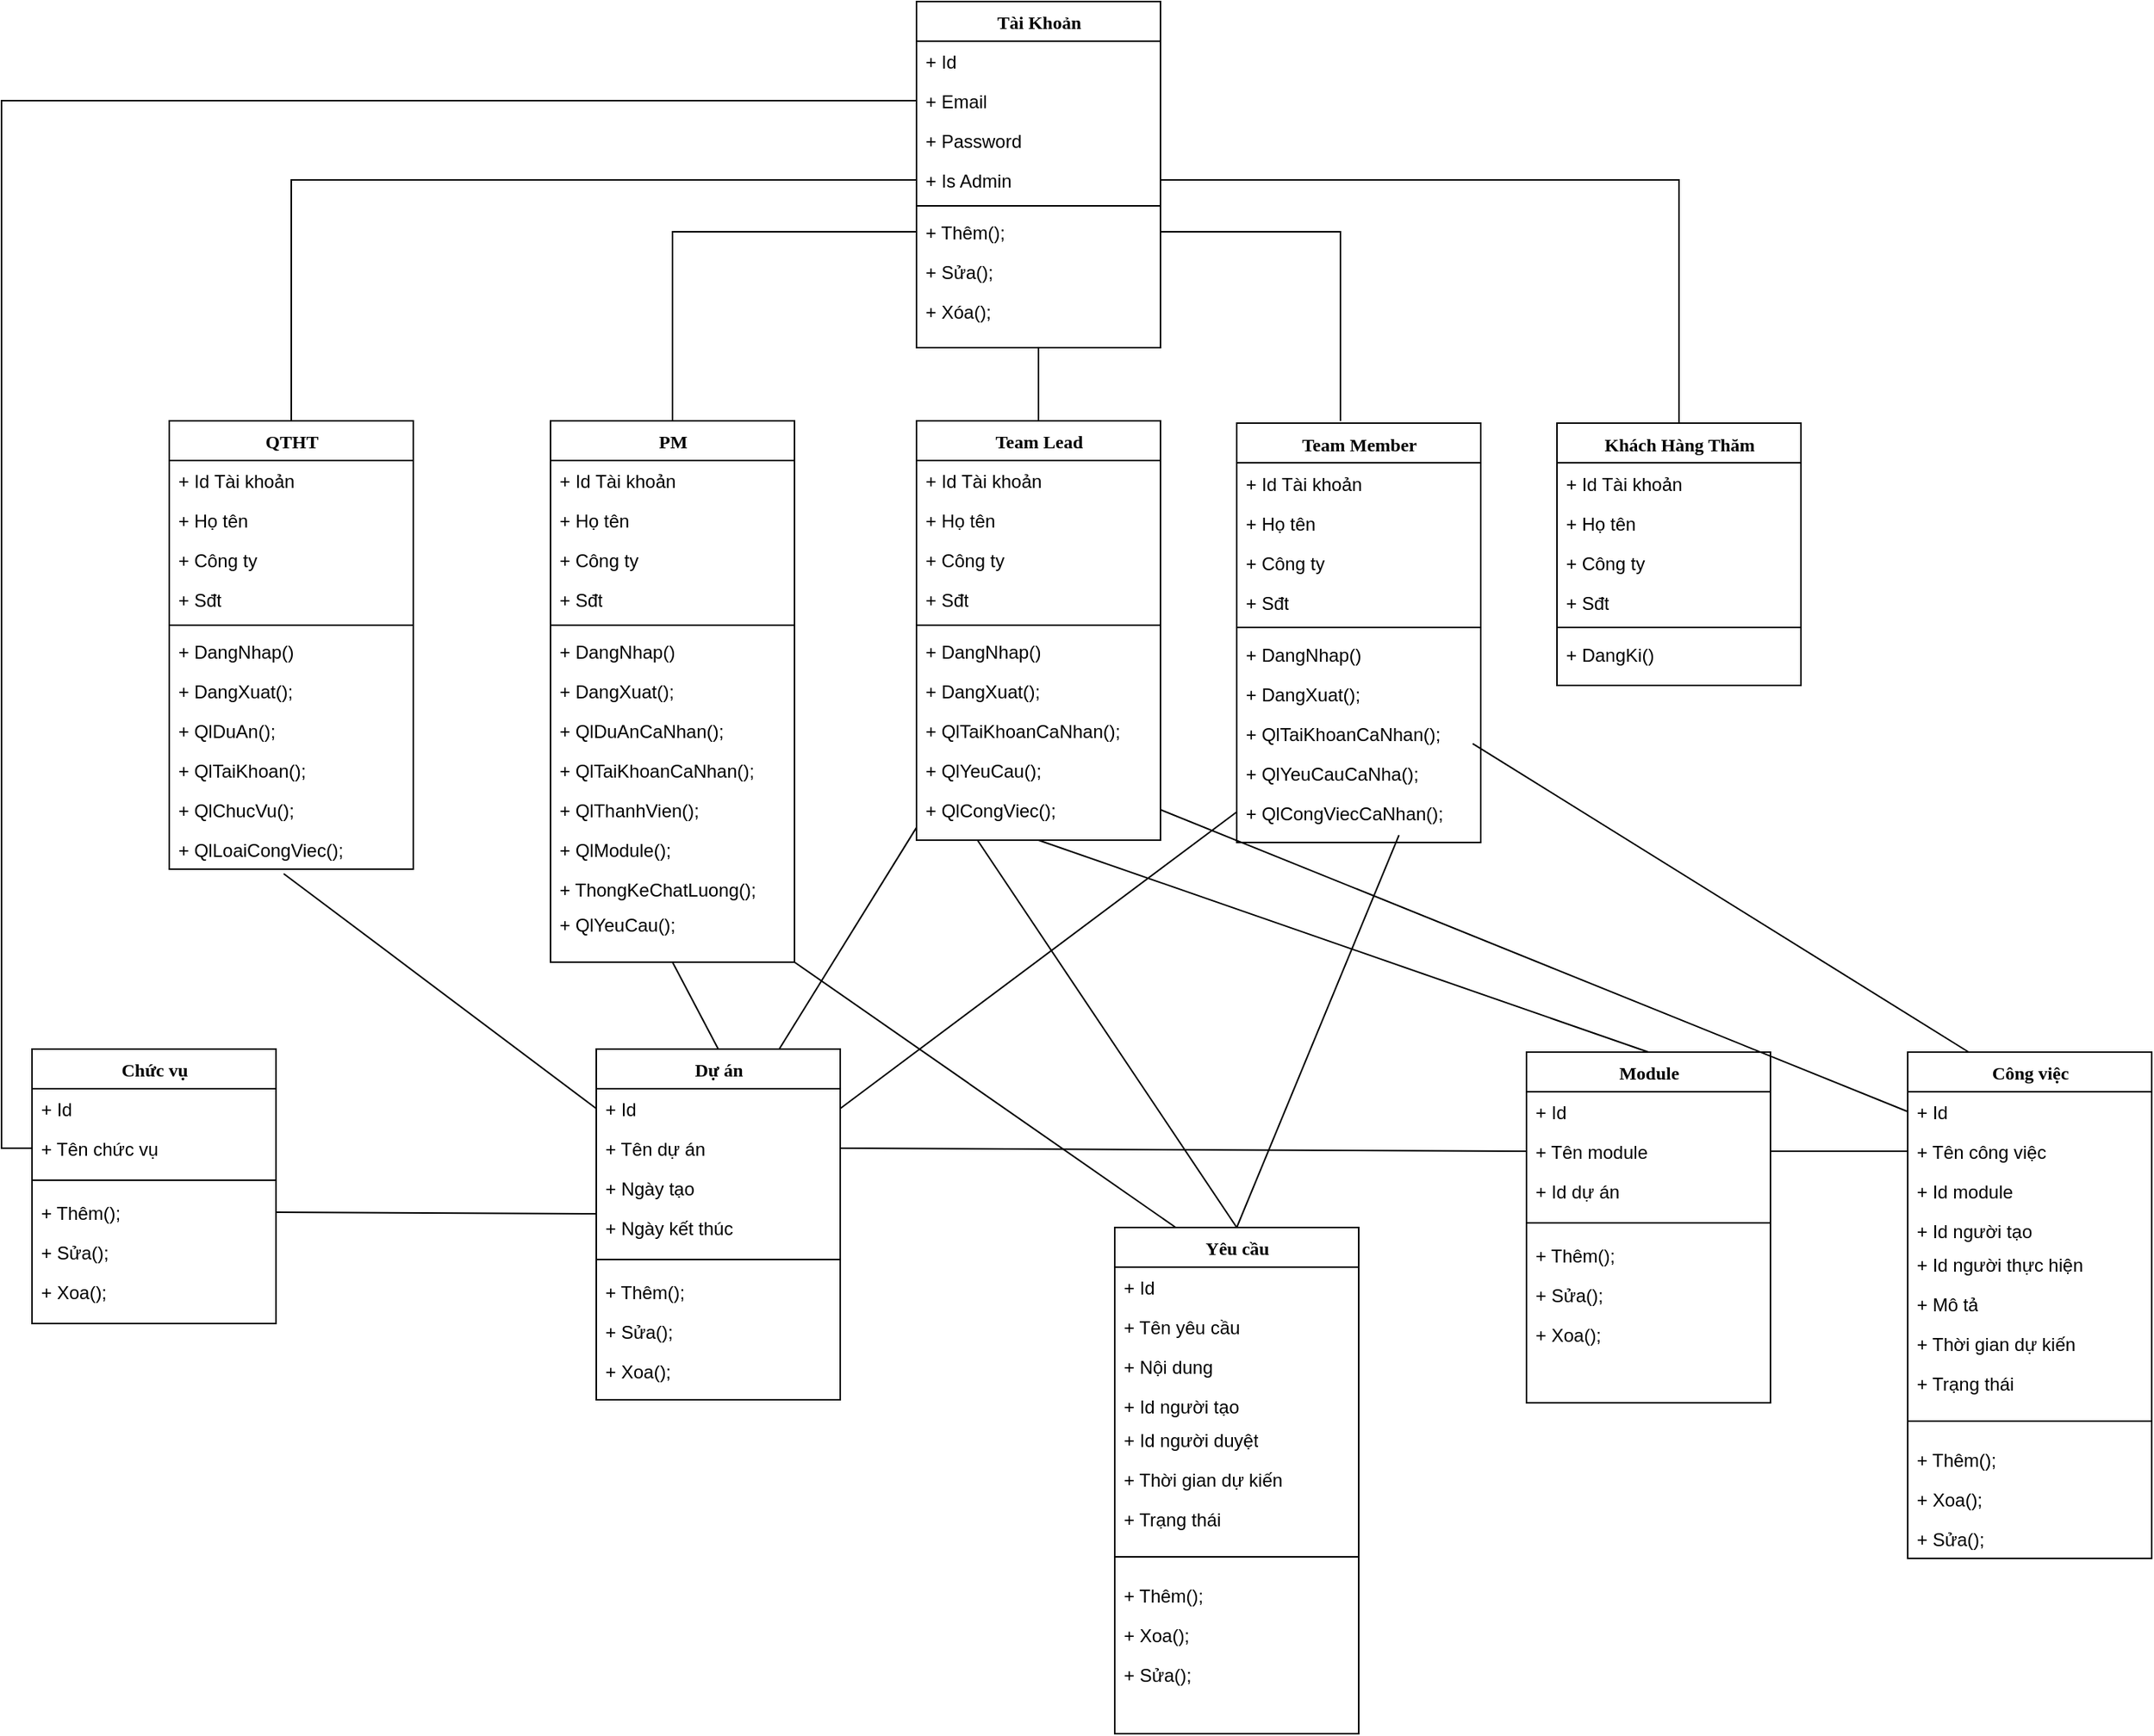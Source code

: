 <mxfile version="10.9.8" type="device"><diagram name="Page-1" id="9f46799a-70d6-7492-0946-bef42562c5a5"><mxGraphModel dx="2857" dy="888" grid="1" gridSize="10" guides="1" tooltips="1" connect="1" arrows="1" fold="1" page="1" pageScale="1" pageWidth="1100" pageHeight="850" background="#ffffff" math="0" shadow="0"><root><mxCell id="0"/><mxCell id="1" parent="0"/><mxCell id="1ZI1NEdLz3tvbcTOhpiu-105" style="edgeStyle=orthogonalEdgeStyle;rounded=0;orthogonalLoop=1;jettySize=auto;html=1;exitX=0.5;exitY=1;exitDx=0;exitDy=0;entryX=0.5;entryY=0;entryDx=0;entryDy=0;endArrow=none;endFill=0;" edge="1" parent="1" source="78961159f06e98e8-17" target="1ZI1NEdLz3tvbcTOhpiu-75"><mxGeometry relative="1" as="geometry"/></mxCell><mxCell id="78961159f06e98e8-17" value="Tài Khoản" style="swimlane;html=1;fontStyle=1;align=center;verticalAlign=top;childLayout=stackLayout;horizontal=1;startSize=26;horizontalStack=0;resizeParent=1;resizeLast=0;collapsible=1;marginBottom=0;swimlaneFillColor=#ffffff;rounded=0;shadow=0;comic=0;labelBackgroundColor=none;strokeColor=#000000;strokeWidth=1;fillColor=none;fontFamily=Verdana;fontSize=12;fontColor=#000000;" parent="1" vertex="1"><mxGeometry x="520" y="10" width="160" height="227" as="geometry"/></mxCell><mxCell id="78961159f06e98e8-21" value="+ Id" style="text;html=1;strokeColor=none;fillColor=none;align=left;verticalAlign=top;spacingLeft=4;spacingRight=4;whiteSpace=wrap;overflow=hidden;rotatable=0;points=[[0,0.5],[1,0.5]];portConstraint=eastwest;" parent="78961159f06e98e8-17" vertex="1"><mxGeometry y="26" width="160" height="26" as="geometry"/></mxCell><mxCell id="78961159f06e98e8-23" value="+ Email" style="text;html=1;strokeColor=none;fillColor=none;align=left;verticalAlign=top;spacingLeft=4;spacingRight=4;whiteSpace=wrap;overflow=hidden;rotatable=0;points=[[0,0.5],[1,0.5]];portConstraint=eastwest;" parent="78961159f06e98e8-17" vertex="1"><mxGeometry y="52" width="160" height="26" as="geometry"/></mxCell><mxCell id="78961159f06e98e8-25" value="+ Password" style="text;html=1;strokeColor=none;fillColor=none;align=left;verticalAlign=top;spacingLeft=4;spacingRight=4;whiteSpace=wrap;overflow=hidden;rotatable=0;points=[[0,0.5],[1,0.5]];portConstraint=eastwest;" parent="78961159f06e98e8-17" vertex="1"><mxGeometry y="78" width="160" height="26" as="geometry"/></mxCell><mxCell id="78961159f06e98e8-26" value="+ Is Admin" style="text;html=1;strokeColor=none;fillColor=none;align=left;verticalAlign=top;spacingLeft=4;spacingRight=4;whiteSpace=wrap;overflow=hidden;rotatable=0;points=[[0,0.5],[1,0.5]];portConstraint=eastwest;" parent="78961159f06e98e8-17" vertex="1"><mxGeometry y="104" width="160" height="26" as="geometry"/></mxCell><mxCell id="78961159f06e98e8-19" value="" style="line;html=1;strokeWidth=1;fillColor=none;align=left;verticalAlign=middle;spacingTop=-1;spacingLeft=3;spacingRight=3;rotatable=0;labelPosition=right;points=[];portConstraint=eastwest;" parent="78961159f06e98e8-17" vertex="1"><mxGeometry y="130" width="160" height="8" as="geometry"/></mxCell><mxCell id="78961159f06e98e8-20" value="+ Thêm();" style="text;html=1;strokeColor=none;fillColor=none;align=left;verticalAlign=top;spacingLeft=4;spacingRight=4;whiteSpace=wrap;overflow=hidden;rotatable=0;points=[[0,0.5],[1,0.5]];portConstraint=eastwest;" parent="78961159f06e98e8-17" vertex="1"><mxGeometry y="138" width="160" height="26" as="geometry"/></mxCell><mxCell id="78961159f06e98e8-27" value="+ Sửa();" style="text;html=1;strokeColor=none;fillColor=none;align=left;verticalAlign=top;spacingLeft=4;spacingRight=4;whiteSpace=wrap;overflow=hidden;rotatable=0;points=[[0,0.5],[1,0.5]];portConstraint=eastwest;" parent="78961159f06e98e8-17" vertex="1"><mxGeometry y="164" width="160" height="26" as="geometry"/></mxCell><mxCell id="1ZI1NEdLz3tvbcTOhpiu-1" value="+ Xóa();" style="text;html=1;strokeColor=none;fillColor=none;align=left;verticalAlign=top;spacingLeft=4;spacingRight=4;whiteSpace=wrap;overflow=hidden;rotatable=0;points=[[0,0.5],[1,0.5]];portConstraint=eastwest;" vertex="1" parent="1"><mxGeometry x="520" y="200" width="160" height="26" as="geometry"/></mxCell><mxCell id="1ZI1NEdLz3tvbcTOhpiu-118" style="rounded=0;orthogonalLoop=1;jettySize=auto;html=1;exitX=0.5;exitY=0;exitDx=0;exitDy=0;entryX=0.5;entryY=1;entryDx=0;entryDy=0;endArrow=none;endFill=0;" edge="1" parent="1" source="1ZI1NEdLz3tvbcTOhpiu-2" target="1ZI1NEdLz3tvbcTOhpiu-61"><mxGeometry relative="1" as="geometry"/></mxCell><mxCell id="1ZI1NEdLz3tvbcTOhpiu-2" value="Dự án" style="swimlane;html=1;fontStyle=1;align=center;verticalAlign=top;childLayout=stackLayout;horizontal=1;startSize=26;horizontalStack=0;resizeParent=1;resizeLast=0;collapsible=1;marginBottom=0;swimlaneFillColor=#ffffff;rounded=0;shadow=0;comic=0;labelBackgroundColor=none;strokeColor=#000000;strokeWidth=1;fillColor=none;fontFamily=Verdana;fontSize=12;fontColor=#000000;" vertex="1" parent="1"><mxGeometry x="310" y="697" width="160" height="230" as="geometry"/></mxCell><mxCell id="1ZI1NEdLz3tvbcTOhpiu-3" value="+ Id" style="text;html=1;strokeColor=none;fillColor=none;align=left;verticalAlign=top;spacingLeft=4;spacingRight=4;whiteSpace=wrap;overflow=hidden;rotatable=0;points=[[0,0.5],[1,0.5]];portConstraint=eastwest;" vertex="1" parent="1ZI1NEdLz3tvbcTOhpiu-2"><mxGeometry y="26" width="160" height="26" as="geometry"/></mxCell><mxCell id="1ZI1NEdLz3tvbcTOhpiu-4" value="+ Tên dự án" style="text;html=1;strokeColor=none;fillColor=none;align=left;verticalAlign=top;spacingLeft=4;spacingRight=4;whiteSpace=wrap;overflow=hidden;rotatable=0;points=[[0,0.5],[1,0.5]];portConstraint=eastwest;" vertex="1" parent="1ZI1NEdLz3tvbcTOhpiu-2"><mxGeometry y="52" width="160" height="26" as="geometry"/></mxCell><mxCell id="1ZI1NEdLz3tvbcTOhpiu-5" value="+ Ngày tạo" style="text;html=1;strokeColor=none;fillColor=none;align=left;verticalAlign=top;spacingLeft=4;spacingRight=4;whiteSpace=wrap;overflow=hidden;rotatable=0;points=[[0,0.5],[1,0.5]];portConstraint=eastwest;" vertex="1" parent="1ZI1NEdLz3tvbcTOhpiu-2"><mxGeometry y="78" width="160" height="26" as="geometry"/></mxCell><mxCell id="1ZI1NEdLz3tvbcTOhpiu-6" value="+ Ngày kết thúc&lt;br&gt;" style="text;html=1;strokeColor=none;fillColor=none;align=left;verticalAlign=top;spacingLeft=4;spacingRight=4;whiteSpace=wrap;overflow=hidden;rotatable=0;points=[[0,0.5],[1,0.5]];portConstraint=eastwest;" vertex="1" parent="1ZI1NEdLz3tvbcTOhpiu-2"><mxGeometry y="104" width="160" height="26" as="geometry"/></mxCell><mxCell id="1ZI1NEdLz3tvbcTOhpiu-7" value="" style="line;html=1;strokeWidth=1;fillColor=none;align=left;verticalAlign=middle;spacingTop=-1;spacingLeft=3;spacingRight=3;rotatable=0;labelPosition=right;points=[];portConstraint=eastwest;" vertex="1" parent="1ZI1NEdLz3tvbcTOhpiu-2"><mxGeometry y="130" width="160" height="16" as="geometry"/></mxCell><mxCell id="1ZI1NEdLz3tvbcTOhpiu-8" value="+ Thêm();" style="text;html=1;strokeColor=none;fillColor=none;align=left;verticalAlign=top;spacingLeft=4;spacingRight=4;whiteSpace=wrap;overflow=hidden;rotatable=0;points=[[0,0.5],[1,0.5]];portConstraint=eastwest;" vertex="1" parent="1ZI1NEdLz3tvbcTOhpiu-2"><mxGeometry y="146" width="160" height="26" as="geometry"/></mxCell><mxCell id="1ZI1NEdLz3tvbcTOhpiu-9" value="+ Sửa();" style="text;html=1;strokeColor=none;fillColor=none;align=left;verticalAlign=top;spacingLeft=4;spacingRight=4;whiteSpace=wrap;overflow=hidden;rotatable=0;points=[[0,0.5],[1,0.5]];portConstraint=eastwest;" vertex="1" parent="1ZI1NEdLz3tvbcTOhpiu-2"><mxGeometry y="172" width="160" height="26" as="geometry"/></mxCell><mxCell id="1ZI1NEdLz3tvbcTOhpiu-14" value="+ Xoa();" style="text;html=1;strokeColor=none;fillColor=none;align=left;verticalAlign=top;spacingLeft=4;spacingRight=4;whiteSpace=wrap;overflow=hidden;rotatable=0;points=[[0,0.5],[1,0.5]];portConstraint=eastwest;" vertex="1" parent="1ZI1NEdLz3tvbcTOhpiu-2"><mxGeometry y="198" width="160" height="26" as="geometry"/></mxCell><mxCell id="1ZI1NEdLz3tvbcTOhpiu-24" value="Chức vụ" style="swimlane;html=1;fontStyle=1;align=center;verticalAlign=top;childLayout=stackLayout;horizontal=1;startSize=26;horizontalStack=0;resizeParent=1;resizeLast=0;collapsible=1;marginBottom=0;swimlaneFillColor=#ffffff;rounded=0;shadow=0;comic=0;labelBackgroundColor=none;strokeColor=#000000;strokeWidth=1;fillColor=none;fontFamily=Verdana;fontSize=12;fontColor=#000000;" vertex="1" parent="1"><mxGeometry x="-60" y="697" width="160" height="180" as="geometry"/></mxCell><mxCell id="1ZI1NEdLz3tvbcTOhpiu-25" value="+ Id" style="text;html=1;strokeColor=none;fillColor=none;align=left;verticalAlign=top;spacingLeft=4;spacingRight=4;whiteSpace=wrap;overflow=hidden;rotatable=0;points=[[0,0.5],[1,0.5]];portConstraint=eastwest;" vertex="1" parent="1ZI1NEdLz3tvbcTOhpiu-24"><mxGeometry y="26" width="160" height="26" as="geometry"/></mxCell><mxCell id="1ZI1NEdLz3tvbcTOhpiu-26" value="+ Tên chức vụ" style="text;html=1;strokeColor=none;fillColor=none;align=left;verticalAlign=top;spacingLeft=4;spacingRight=4;whiteSpace=wrap;overflow=hidden;rotatable=0;points=[[0,0.5],[1,0.5]];portConstraint=eastwest;" vertex="1" parent="1ZI1NEdLz3tvbcTOhpiu-24"><mxGeometry y="52" width="160" height="26" as="geometry"/></mxCell><mxCell id="1ZI1NEdLz3tvbcTOhpiu-28" value="" style="line;html=1;strokeWidth=1;fillColor=none;align=left;verticalAlign=middle;spacingTop=-1;spacingLeft=3;spacingRight=3;rotatable=0;labelPosition=right;points=[];portConstraint=eastwest;" vertex="1" parent="1ZI1NEdLz3tvbcTOhpiu-24"><mxGeometry y="78" width="160" height="16" as="geometry"/></mxCell><mxCell id="1ZI1NEdLz3tvbcTOhpiu-29" value="+ Thêm();" style="text;html=1;strokeColor=none;fillColor=none;align=left;verticalAlign=top;spacingLeft=4;spacingRight=4;whiteSpace=wrap;overflow=hidden;rotatable=0;points=[[0,0.5],[1,0.5]];portConstraint=eastwest;" vertex="1" parent="1ZI1NEdLz3tvbcTOhpiu-24"><mxGeometry y="94" width="160" height="26" as="geometry"/></mxCell><mxCell id="1ZI1NEdLz3tvbcTOhpiu-30" value="+ Sửa();" style="text;html=1;strokeColor=none;fillColor=none;align=left;verticalAlign=top;spacingLeft=4;spacingRight=4;whiteSpace=wrap;overflow=hidden;rotatable=0;points=[[0,0.5],[1,0.5]];portConstraint=eastwest;" vertex="1" parent="1ZI1NEdLz3tvbcTOhpiu-24"><mxGeometry y="120" width="160" height="26" as="geometry"/></mxCell><mxCell id="1ZI1NEdLz3tvbcTOhpiu-31" value="+ Xoa();" style="text;html=1;strokeColor=none;fillColor=none;align=left;verticalAlign=top;spacingLeft=4;spacingRight=4;whiteSpace=wrap;overflow=hidden;rotatable=0;points=[[0,0.5],[1,0.5]];portConstraint=eastwest;" vertex="1" parent="1ZI1NEdLz3tvbcTOhpiu-24"><mxGeometry y="146" width="160" height="26" as="geometry"/></mxCell><mxCell id="1ZI1NEdLz3tvbcTOhpiu-37" value="QTHT" style="swimlane;html=1;fontStyle=1;align=center;verticalAlign=top;childLayout=stackLayout;horizontal=1;startSize=26;horizontalStack=0;resizeParent=1;resizeLast=0;collapsible=1;marginBottom=0;swimlaneFillColor=#ffffff;rounded=0;shadow=0;comic=0;labelBackgroundColor=none;strokeColor=#000000;strokeWidth=1;fillColor=none;fontFamily=Verdana;fontSize=12;fontColor=#000000;" vertex="1" parent="1"><mxGeometry x="30" y="285" width="160" height="294" as="geometry"/></mxCell><mxCell id="1ZI1NEdLz3tvbcTOhpiu-38" value="+ Id Tài khoản" style="text;html=1;strokeColor=none;fillColor=none;align=left;verticalAlign=top;spacingLeft=4;spacingRight=4;whiteSpace=wrap;overflow=hidden;rotatable=0;points=[[0,0.5],[1,0.5]];portConstraint=eastwest;" vertex="1" parent="1ZI1NEdLz3tvbcTOhpiu-37"><mxGeometry y="26" width="160" height="26" as="geometry"/></mxCell><mxCell id="1ZI1NEdLz3tvbcTOhpiu-39" value="+ Họ tên" style="text;html=1;strokeColor=none;fillColor=none;align=left;verticalAlign=top;spacingLeft=4;spacingRight=4;whiteSpace=wrap;overflow=hidden;rotatable=0;points=[[0,0.5],[1,0.5]];portConstraint=eastwest;" vertex="1" parent="1ZI1NEdLz3tvbcTOhpiu-37"><mxGeometry y="52" width="160" height="26" as="geometry"/></mxCell><mxCell id="1ZI1NEdLz3tvbcTOhpiu-40" value="+ Công ty" style="text;html=1;strokeColor=none;fillColor=none;align=left;verticalAlign=top;spacingLeft=4;spacingRight=4;whiteSpace=wrap;overflow=hidden;rotatable=0;points=[[0,0.5],[1,0.5]];portConstraint=eastwest;" vertex="1" parent="1ZI1NEdLz3tvbcTOhpiu-37"><mxGeometry y="78" width="160" height="26" as="geometry"/></mxCell><mxCell id="1ZI1NEdLz3tvbcTOhpiu-41" value="+ Sđt" style="text;html=1;strokeColor=none;fillColor=none;align=left;verticalAlign=top;spacingLeft=4;spacingRight=4;whiteSpace=wrap;overflow=hidden;rotatable=0;points=[[0,0.5],[1,0.5]];portConstraint=eastwest;" vertex="1" parent="1ZI1NEdLz3tvbcTOhpiu-37"><mxGeometry y="104" width="160" height="26" as="geometry"/></mxCell><mxCell id="1ZI1NEdLz3tvbcTOhpiu-42" value="" style="line;html=1;strokeWidth=1;fillColor=none;align=left;verticalAlign=middle;spacingTop=-1;spacingLeft=3;spacingRight=3;rotatable=0;labelPosition=right;points=[];portConstraint=eastwest;" vertex="1" parent="1ZI1NEdLz3tvbcTOhpiu-37"><mxGeometry y="130" width="160" height="8" as="geometry"/></mxCell><mxCell id="1ZI1NEdLz3tvbcTOhpiu-43" value="+ DangNhap()" style="text;html=1;strokeColor=none;fillColor=none;align=left;verticalAlign=top;spacingLeft=4;spacingRight=4;whiteSpace=wrap;overflow=hidden;rotatable=0;points=[[0,0.5],[1,0.5]];portConstraint=eastwest;" vertex="1" parent="1ZI1NEdLz3tvbcTOhpiu-37"><mxGeometry y="138" width="160" height="26" as="geometry"/></mxCell><mxCell id="1ZI1NEdLz3tvbcTOhpiu-44" value="+ DangXuat();" style="text;html=1;strokeColor=none;fillColor=none;align=left;verticalAlign=top;spacingLeft=4;spacingRight=4;whiteSpace=wrap;overflow=hidden;rotatable=0;points=[[0,0.5],[1,0.5]];portConstraint=eastwest;" vertex="1" parent="1ZI1NEdLz3tvbcTOhpiu-37"><mxGeometry y="164" width="160" height="26" as="geometry"/></mxCell><mxCell id="1ZI1NEdLz3tvbcTOhpiu-47" value="+ QlDuAn();" style="text;html=1;strokeColor=none;fillColor=none;align=left;verticalAlign=top;spacingLeft=4;spacingRight=4;whiteSpace=wrap;overflow=hidden;rotatable=0;points=[[0,0.5],[1,0.5]];portConstraint=eastwest;" vertex="1" parent="1ZI1NEdLz3tvbcTOhpiu-37"><mxGeometry y="190" width="160" height="26" as="geometry"/></mxCell><mxCell id="1ZI1NEdLz3tvbcTOhpiu-45" value="+ QlTaiKhoan();" style="text;html=1;strokeColor=none;fillColor=none;align=left;verticalAlign=top;spacingLeft=4;spacingRight=4;whiteSpace=wrap;overflow=hidden;rotatable=0;points=[[0,0.5],[1,0.5]];portConstraint=eastwest;" vertex="1" parent="1ZI1NEdLz3tvbcTOhpiu-37"><mxGeometry y="216" width="160" height="26" as="geometry"/></mxCell><mxCell id="1ZI1NEdLz3tvbcTOhpiu-46" value="+ QlChucVu();" style="text;html=1;strokeColor=none;fillColor=none;align=left;verticalAlign=top;spacingLeft=4;spacingRight=4;whiteSpace=wrap;overflow=hidden;rotatable=0;points=[[0,0.5],[1,0.5]];portConstraint=eastwest;" vertex="1" parent="1ZI1NEdLz3tvbcTOhpiu-37"><mxGeometry y="242" width="160" height="26" as="geometry"/></mxCell><mxCell id="1ZI1NEdLz3tvbcTOhpiu-48" value="+ QlLoaiCongViec();" style="text;html=1;strokeColor=none;fillColor=none;align=left;verticalAlign=top;spacingLeft=4;spacingRight=4;whiteSpace=wrap;overflow=hidden;rotatable=0;points=[[0,0.5],[1,0.5]];portConstraint=eastwest;" vertex="1" parent="1ZI1NEdLz3tvbcTOhpiu-37"><mxGeometry y="268" width="160" height="26" as="geometry"/></mxCell><mxCell id="1ZI1NEdLz3tvbcTOhpiu-49" value="Khách Hàng Thăm" style="swimlane;html=1;fontStyle=1;align=center;verticalAlign=top;childLayout=stackLayout;horizontal=1;startSize=26;horizontalStack=0;resizeParent=1;resizeLast=0;collapsible=1;marginBottom=0;swimlaneFillColor=#ffffff;rounded=0;shadow=0;comic=0;labelBackgroundColor=none;strokeColor=#000000;strokeWidth=1;fillColor=none;fontFamily=Verdana;fontSize=12;fontColor=#000000;" vertex="1" parent="1"><mxGeometry x="940" y="286.5" width="160" height="172" as="geometry"/></mxCell><mxCell id="1ZI1NEdLz3tvbcTOhpiu-50" value="+ Id Tài khoản" style="text;html=1;strokeColor=none;fillColor=none;align=left;verticalAlign=top;spacingLeft=4;spacingRight=4;whiteSpace=wrap;overflow=hidden;rotatable=0;points=[[0,0.5],[1,0.5]];portConstraint=eastwest;" vertex="1" parent="1ZI1NEdLz3tvbcTOhpiu-49"><mxGeometry y="26" width="160" height="26" as="geometry"/></mxCell><mxCell id="1ZI1NEdLz3tvbcTOhpiu-51" value="+ Họ tên" style="text;html=1;strokeColor=none;fillColor=none;align=left;verticalAlign=top;spacingLeft=4;spacingRight=4;whiteSpace=wrap;overflow=hidden;rotatable=0;points=[[0,0.5],[1,0.5]];portConstraint=eastwest;" vertex="1" parent="1ZI1NEdLz3tvbcTOhpiu-49"><mxGeometry y="52" width="160" height="26" as="geometry"/></mxCell><mxCell id="1ZI1NEdLz3tvbcTOhpiu-52" value="+ Công ty" style="text;html=1;strokeColor=none;fillColor=none;align=left;verticalAlign=top;spacingLeft=4;spacingRight=4;whiteSpace=wrap;overflow=hidden;rotatable=0;points=[[0,0.5],[1,0.5]];portConstraint=eastwest;" vertex="1" parent="1ZI1NEdLz3tvbcTOhpiu-49"><mxGeometry y="78" width="160" height="26" as="geometry"/></mxCell><mxCell id="1ZI1NEdLz3tvbcTOhpiu-53" value="+ Sđt" style="text;html=1;strokeColor=none;fillColor=none;align=left;verticalAlign=top;spacingLeft=4;spacingRight=4;whiteSpace=wrap;overflow=hidden;rotatable=0;points=[[0,0.5],[1,0.5]];portConstraint=eastwest;" vertex="1" parent="1ZI1NEdLz3tvbcTOhpiu-49"><mxGeometry y="104" width="160" height="26" as="geometry"/></mxCell><mxCell id="1ZI1NEdLz3tvbcTOhpiu-54" value="" style="line;html=1;strokeWidth=1;fillColor=none;align=left;verticalAlign=middle;spacingTop=-1;spacingLeft=3;spacingRight=3;rotatable=0;labelPosition=right;points=[];portConstraint=eastwest;" vertex="1" parent="1ZI1NEdLz3tvbcTOhpiu-49"><mxGeometry y="130" width="160" height="8" as="geometry"/></mxCell><mxCell id="1ZI1NEdLz3tvbcTOhpiu-55" value="+ DangKi()" style="text;html=1;strokeColor=none;fillColor=none;align=left;verticalAlign=top;spacingLeft=4;spacingRight=4;whiteSpace=wrap;overflow=hidden;rotatable=0;points=[[0,0.5],[1,0.5]];portConstraint=eastwest;" vertex="1" parent="1ZI1NEdLz3tvbcTOhpiu-49"><mxGeometry y="138" width="160" height="26" as="geometry"/></mxCell><mxCell id="1ZI1NEdLz3tvbcTOhpiu-61" value="PM" style="swimlane;html=1;fontStyle=1;align=center;verticalAlign=top;childLayout=stackLayout;horizontal=1;startSize=26;horizontalStack=0;resizeParent=1;resizeLast=0;collapsible=1;marginBottom=0;swimlaneFillColor=#ffffff;rounded=0;shadow=0;comic=0;labelBackgroundColor=none;strokeColor=#000000;strokeWidth=1;fillColor=none;fontFamily=Verdana;fontSize=12;fontColor=#000000;" vertex="1" parent="1"><mxGeometry x="280" y="285" width="160" height="355" as="geometry"/></mxCell><mxCell id="1ZI1NEdLz3tvbcTOhpiu-62" value="+ Id Tài khoản" style="text;html=1;strokeColor=none;fillColor=none;align=left;verticalAlign=top;spacingLeft=4;spacingRight=4;whiteSpace=wrap;overflow=hidden;rotatable=0;points=[[0,0.5],[1,0.5]];portConstraint=eastwest;" vertex="1" parent="1ZI1NEdLz3tvbcTOhpiu-61"><mxGeometry y="26" width="160" height="26" as="geometry"/></mxCell><mxCell id="1ZI1NEdLz3tvbcTOhpiu-63" value="+ Họ tên" style="text;html=1;strokeColor=none;fillColor=none;align=left;verticalAlign=top;spacingLeft=4;spacingRight=4;whiteSpace=wrap;overflow=hidden;rotatable=0;points=[[0,0.5],[1,0.5]];portConstraint=eastwest;" vertex="1" parent="1ZI1NEdLz3tvbcTOhpiu-61"><mxGeometry y="52" width="160" height="26" as="geometry"/></mxCell><mxCell id="1ZI1NEdLz3tvbcTOhpiu-64" value="+ Công ty" style="text;html=1;strokeColor=none;fillColor=none;align=left;verticalAlign=top;spacingLeft=4;spacingRight=4;whiteSpace=wrap;overflow=hidden;rotatable=0;points=[[0,0.5],[1,0.5]];portConstraint=eastwest;" vertex="1" parent="1ZI1NEdLz3tvbcTOhpiu-61"><mxGeometry y="78" width="160" height="26" as="geometry"/></mxCell><mxCell id="1ZI1NEdLz3tvbcTOhpiu-65" value="+ Sđt" style="text;html=1;strokeColor=none;fillColor=none;align=left;verticalAlign=top;spacingLeft=4;spacingRight=4;whiteSpace=wrap;overflow=hidden;rotatable=0;points=[[0,0.5],[1,0.5]];portConstraint=eastwest;" vertex="1" parent="1ZI1NEdLz3tvbcTOhpiu-61"><mxGeometry y="104" width="160" height="26" as="geometry"/></mxCell><mxCell id="1ZI1NEdLz3tvbcTOhpiu-66" value="" style="line;html=1;strokeWidth=1;fillColor=none;align=left;verticalAlign=middle;spacingTop=-1;spacingLeft=3;spacingRight=3;rotatable=0;labelPosition=right;points=[];portConstraint=eastwest;" vertex="1" parent="1ZI1NEdLz3tvbcTOhpiu-61"><mxGeometry y="130" width="160" height="8" as="geometry"/></mxCell><mxCell id="1ZI1NEdLz3tvbcTOhpiu-67" value="+ DangNhap()" style="text;html=1;strokeColor=none;fillColor=none;align=left;verticalAlign=top;spacingLeft=4;spacingRight=4;whiteSpace=wrap;overflow=hidden;rotatable=0;points=[[0,0.5],[1,0.5]];portConstraint=eastwest;" vertex="1" parent="1ZI1NEdLz3tvbcTOhpiu-61"><mxGeometry y="138" width="160" height="26" as="geometry"/></mxCell><mxCell id="1ZI1NEdLz3tvbcTOhpiu-68" value="+ DangXuat();" style="text;html=1;strokeColor=none;fillColor=none;align=left;verticalAlign=top;spacingLeft=4;spacingRight=4;whiteSpace=wrap;overflow=hidden;rotatable=0;points=[[0,0.5],[1,0.5]];portConstraint=eastwest;" vertex="1" parent="1ZI1NEdLz3tvbcTOhpiu-61"><mxGeometry y="164" width="160" height="26" as="geometry"/></mxCell><mxCell id="1ZI1NEdLz3tvbcTOhpiu-69" value="+ QlDuAnCaNhan();" style="text;html=1;strokeColor=none;fillColor=none;align=left;verticalAlign=top;spacingLeft=4;spacingRight=4;whiteSpace=wrap;overflow=hidden;rotatable=0;points=[[0,0.5],[1,0.5]];portConstraint=eastwest;" vertex="1" parent="1ZI1NEdLz3tvbcTOhpiu-61"><mxGeometry y="190" width="160" height="26" as="geometry"/></mxCell><mxCell id="1ZI1NEdLz3tvbcTOhpiu-70" value="+ QlTaiKhoanCaNhan();" style="text;html=1;strokeColor=none;fillColor=none;align=left;verticalAlign=top;spacingLeft=4;spacingRight=4;whiteSpace=wrap;overflow=hidden;rotatable=0;points=[[0,0.5],[1,0.5]];portConstraint=eastwest;" vertex="1" parent="1ZI1NEdLz3tvbcTOhpiu-61"><mxGeometry y="216" width="160" height="26" as="geometry"/></mxCell><mxCell id="1ZI1NEdLz3tvbcTOhpiu-71" value="+ QlThanhVien();" style="text;html=1;strokeColor=none;fillColor=none;align=left;verticalAlign=top;spacingLeft=4;spacingRight=4;whiteSpace=wrap;overflow=hidden;rotatable=0;points=[[0,0.5],[1,0.5]];portConstraint=eastwest;" vertex="1" parent="1ZI1NEdLz3tvbcTOhpiu-61"><mxGeometry y="242" width="160" height="26" as="geometry"/></mxCell><mxCell id="1ZI1NEdLz3tvbcTOhpiu-72" value="+ QlModule();" style="text;html=1;strokeColor=none;fillColor=none;align=left;verticalAlign=top;spacingLeft=4;spacingRight=4;whiteSpace=wrap;overflow=hidden;rotatable=0;points=[[0,0.5],[1,0.5]];portConstraint=eastwest;" vertex="1" parent="1ZI1NEdLz3tvbcTOhpiu-61"><mxGeometry y="268" width="160" height="26" as="geometry"/></mxCell><mxCell id="1ZI1NEdLz3tvbcTOhpiu-73" value="+ ThongKeChatLuong();" style="text;html=1;strokeColor=none;fillColor=none;align=left;verticalAlign=top;spacingLeft=4;spacingRight=4;whiteSpace=wrap;overflow=hidden;rotatable=0;points=[[0,0.5],[1,0.5]];portConstraint=eastwest;" vertex="1" parent="1"><mxGeometry x="280" y="579" width="160" height="26" as="geometry"/></mxCell><mxCell id="1ZI1NEdLz3tvbcTOhpiu-74" value="+ QlYeuCau();" style="text;html=1;strokeColor=none;fillColor=none;align=left;verticalAlign=top;spacingLeft=4;spacingRight=4;whiteSpace=wrap;overflow=hidden;rotatable=0;points=[[0,0.5],[1,0.5]];portConstraint=eastwest;" vertex="1" parent="1"><mxGeometry x="280" y="602" width="160" height="26" as="geometry"/></mxCell><mxCell id="1ZI1NEdLz3tvbcTOhpiu-120" style="rounded=0;orthogonalLoop=1;jettySize=auto;html=1;entryX=0.75;entryY=0;entryDx=0;entryDy=0;endArrow=none;endFill=0;" edge="1" parent="1" source="1ZI1NEdLz3tvbcTOhpiu-75" target="1ZI1NEdLz3tvbcTOhpiu-2"><mxGeometry relative="1" as="geometry"/></mxCell><mxCell id="1ZI1NEdLz3tvbcTOhpiu-75" value="Team Lead" style="swimlane;html=1;fontStyle=1;align=center;verticalAlign=top;childLayout=stackLayout;horizontal=1;startSize=26;horizontalStack=0;resizeParent=1;resizeLast=0;collapsible=1;marginBottom=0;swimlaneFillColor=#ffffff;rounded=0;shadow=0;comic=0;labelBackgroundColor=none;strokeColor=#000000;strokeWidth=1;fillColor=none;fontFamily=Verdana;fontSize=12;fontColor=#000000;" vertex="1" parent="1"><mxGeometry x="520" y="285" width="160" height="275" as="geometry"/></mxCell><mxCell id="1ZI1NEdLz3tvbcTOhpiu-76" value="+ Id Tài khoản" style="text;html=1;strokeColor=none;fillColor=none;align=left;verticalAlign=top;spacingLeft=4;spacingRight=4;whiteSpace=wrap;overflow=hidden;rotatable=0;points=[[0,0.5],[1,0.5]];portConstraint=eastwest;" vertex="1" parent="1ZI1NEdLz3tvbcTOhpiu-75"><mxGeometry y="26" width="160" height="26" as="geometry"/></mxCell><mxCell id="1ZI1NEdLz3tvbcTOhpiu-77" value="+ Họ tên" style="text;html=1;strokeColor=none;fillColor=none;align=left;verticalAlign=top;spacingLeft=4;spacingRight=4;whiteSpace=wrap;overflow=hidden;rotatable=0;points=[[0,0.5],[1,0.5]];portConstraint=eastwest;" vertex="1" parent="1ZI1NEdLz3tvbcTOhpiu-75"><mxGeometry y="52" width="160" height="26" as="geometry"/></mxCell><mxCell id="1ZI1NEdLz3tvbcTOhpiu-78" value="+ Công ty" style="text;html=1;strokeColor=none;fillColor=none;align=left;verticalAlign=top;spacingLeft=4;spacingRight=4;whiteSpace=wrap;overflow=hidden;rotatable=0;points=[[0,0.5],[1,0.5]];portConstraint=eastwest;" vertex="1" parent="1ZI1NEdLz3tvbcTOhpiu-75"><mxGeometry y="78" width="160" height="26" as="geometry"/></mxCell><mxCell id="1ZI1NEdLz3tvbcTOhpiu-79" value="+ Sđt" style="text;html=1;strokeColor=none;fillColor=none;align=left;verticalAlign=top;spacingLeft=4;spacingRight=4;whiteSpace=wrap;overflow=hidden;rotatable=0;points=[[0,0.5],[1,0.5]];portConstraint=eastwest;" vertex="1" parent="1ZI1NEdLz3tvbcTOhpiu-75"><mxGeometry y="104" width="160" height="26" as="geometry"/></mxCell><mxCell id="1ZI1NEdLz3tvbcTOhpiu-80" value="" style="line;html=1;strokeWidth=1;fillColor=none;align=left;verticalAlign=middle;spacingTop=-1;spacingLeft=3;spacingRight=3;rotatable=0;labelPosition=right;points=[];portConstraint=eastwest;" vertex="1" parent="1ZI1NEdLz3tvbcTOhpiu-75"><mxGeometry y="130" width="160" height="8" as="geometry"/></mxCell><mxCell id="1ZI1NEdLz3tvbcTOhpiu-81" value="+ DangNhap()" style="text;html=1;strokeColor=none;fillColor=none;align=left;verticalAlign=top;spacingLeft=4;spacingRight=4;whiteSpace=wrap;overflow=hidden;rotatable=0;points=[[0,0.5],[1,0.5]];portConstraint=eastwest;" vertex="1" parent="1ZI1NEdLz3tvbcTOhpiu-75"><mxGeometry y="138" width="160" height="26" as="geometry"/></mxCell><mxCell id="1ZI1NEdLz3tvbcTOhpiu-82" value="+ DangXuat();" style="text;html=1;strokeColor=none;fillColor=none;align=left;verticalAlign=top;spacingLeft=4;spacingRight=4;whiteSpace=wrap;overflow=hidden;rotatable=0;points=[[0,0.5],[1,0.5]];portConstraint=eastwest;" vertex="1" parent="1ZI1NEdLz3tvbcTOhpiu-75"><mxGeometry y="164" width="160" height="26" as="geometry"/></mxCell><mxCell id="1ZI1NEdLz3tvbcTOhpiu-84" value="+ QlTaiKhoanCaNhan();" style="text;html=1;strokeColor=none;fillColor=none;align=left;verticalAlign=top;spacingLeft=4;spacingRight=4;whiteSpace=wrap;overflow=hidden;rotatable=0;points=[[0,0.5],[1,0.5]];portConstraint=eastwest;" vertex="1" parent="1ZI1NEdLz3tvbcTOhpiu-75"><mxGeometry y="190" width="160" height="26" as="geometry"/></mxCell><mxCell id="1ZI1NEdLz3tvbcTOhpiu-88" value="+ QlYeuCau();" style="text;html=1;strokeColor=none;fillColor=none;align=left;verticalAlign=top;spacingLeft=4;spacingRight=4;whiteSpace=wrap;overflow=hidden;rotatable=0;points=[[0,0.5],[1,0.5]];portConstraint=eastwest;" vertex="1" parent="1ZI1NEdLz3tvbcTOhpiu-75"><mxGeometry y="216" width="160" height="26" as="geometry"/></mxCell><mxCell id="1ZI1NEdLz3tvbcTOhpiu-89" value="+ QlCongViec();" style="text;html=1;strokeColor=none;fillColor=none;align=left;verticalAlign=top;spacingLeft=4;spacingRight=4;whiteSpace=wrap;overflow=hidden;rotatable=0;points=[[0,0.5],[1,0.5]];portConstraint=eastwest;" vertex="1" parent="1ZI1NEdLz3tvbcTOhpiu-75"><mxGeometry y="242" width="160" height="26" as="geometry"/></mxCell><mxCell id="1ZI1NEdLz3tvbcTOhpiu-90" value="Team Member" style="swimlane;html=1;fontStyle=1;align=center;verticalAlign=top;childLayout=stackLayout;horizontal=1;startSize=26;horizontalStack=0;resizeParent=1;resizeLast=0;collapsible=1;marginBottom=0;swimlaneFillColor=#ffffff;rounded=0;shadow=0;comic=0;labelBackgroundColor=none;strokeColor=#000000;strokeWidth=1;fillColor=none;fontFamily=Verdana;fontSize=12;fontColor=#000000;" vertex="1" parent="1"><mxGeometry x="730" y="286.5" width="160" height="275" as="geometry"/></mxCell><mxCell id="1ZI1NEdLz3tvbcTOhpiu-91" value="+ Id Tài khoản" style="text;html=1;strokeColor=none;fillColor=none;align=left;verticalAlign=top;spacingLeft=4;spacingRight=4;whiteSpace=wrap;overflow=hidden;rotatable=0;points=[[0,0.5],[1,0.5]];portConstraint=eastwest;" vertex="1" parent="1ZI1NEdLz3tvbcTOhpiu-90"><mxGeometry y="26" width="160" height="26" as="geometry"/></mxCell><mxCell id="1ZI1NEdLz3tvbcTOhpiu-92" value="+ Họ tên" style="text;html=1;strokeColor=none;fillColor=none;align=left;verticalAlign=top;spacingLeft=4;spacingRight=4;whiteSpace=wrap;overflow=hidden;rotatable=0;points=[[0,0.5],[1,0.5]];portConstraint=eastwest;" vertex="1" parent="1ZI1NEdLz3tvbcTOhpiu-90"><mxGeometry y="52" width="160" height="26" as="geometry"/></mxCell><mxCell id="1ZI1NEdLz3tvbcTOhpiu-93" value="+ Công ty" style="text;html=1;strokeColor=none;fillColor=none;align=left;verticalAlign=top;spacingLeft=4;spacingRight=4;whiteSpace=wrap;overflow=hidden;rotatable=0;points=[[0,0.5],[1,0.5]];portConstraint=eastwest;" vertex="1" parent="1ZI1NEdLz3tvbcTOhpiu-90"><mxGeometry y="78" width="160" height="26" as="geometry"/></mxCell><mxCell id="1ZI1NEdLz3tvbcTOhpiu-94" value="+ Sđt" style="text;html=1;strokeColor=none;fillColor=none;align=left;verticalAlign=top;spacingLeft=4;spacingRight=4;whiteSpace=wrap;overflow=hidden;rotatable=0;points=[[0,0.5],[1,0.5]];portConstraint=eastwest;" vertex="1" parent="1ZI1NEdLz3tvbcTOhpiu-90"><mxGeometry y="104" width="160" height="26" as="geometry"/></mxCell><mxCell id="1ZI1NEdLz3tvbcTOhpiu-95" value="" style="line;html=1;strokeWidth=1;fillColor=none;align=left;verticalAlign=middle;spacingTop=-1;spacingLeft=3;spacingRight=3;rotatable=0;labelPosition=right;points=[];portConstraint=eastwest;" vertex="1" parent="1ZI1NEdLz3tvbcTOhpiu-90"><mxGeometry y="130" width="160" height="8" as="geometry"/></mxCell><mxCell id="1ZI1NEdLz3tvbcTOhpiu-96" value="+ DangNhap()" style="text;html=1;strokeColor=none;fillColor=none;align=left;verticalAlign=top;spacingLeft=4;spacingRight=4;whiteSpace=wrap;overflow=hidden;rotatable=0;points=[[0,0.5],[1,0.5]];portConstraint=eastwest;" vertex="1" parent="1ZI1NEdLz3tvbcTOhpiu-90"><mxGeometry y="138" width="160" height="26" as="geometry"/></mxCell><mxCell id="1ZI1NEdLz3tvbcTOhpiu-97" value="+ DangXuat();" style="text;html=1;strokeColor=none;fillColor=none;align=left;verticalAlign=top;spacingLeft=4;spacingRight=4;whiteSpace=wrap;overflow=hidden;rotatable=0;points=[[0,0.5],[1,0.5]];portConstraint=eastwest;" vertex="1" parent="1ZI1NEdLz3tvbcTOhpiu-90"><mxGeometry y="164" width="160" height="26" as="geometry"/></mxCell><mxCell id="1ZI1NEdLz3tvbcTOhpiu-98" value="+ QlTaiKhoanCaNhan();" style="text;html=1;strokeColor=none;fillColor=none;align=left;verticalAlign=top;spacingLeft=4;spacingRight=4;whiteSpace=wrap;overflow=hidden;rotatable=0;points=[[0,0.5],[1,0.5]];portConstraint=eastwest;" vertex="1" parent="1ZI1NEdLz3tvbcTOhpiu-90"><mxGeometry y="190" width="160" height="26" as="geometry"/></mxCell><mxCell id="1ZI1NEdLz3tvbcTOhpiu-99" value="+ QlYeuCauCaNha();" style="text;html=1;strokeColor=none;fillColor=none;align=left;verticalAlign=top;spacingLeft=4;spacingRight=4;whiteSpace=wrap;overflow=hidden;rotatable=0;points=[[0,0.5],[1,0.5]];portConstraint=eastwest;" vertex="1" parent="1ZI1NEdLz3tvbcTOhpiu-90"><mxGeometry y="216" width="160" height="26" as="geometry"/></mxCell><mxCell id="1ZI1NEdLz3tvbcTOhpiu-100" value="+ QlCongViecCaNhan();" style="text;html=1;strokeColor=none;fillColor=none;align=left;verticalAlign=top;spacingLeft=4;spacingRight=4;whiteSpace=wrap;overflow=hidden;rotatable=0;points=[[0,0.5],[1,0.5]];portConstraint=eastwest;" vertex="1" parent="1ZI1NEdLz3tvbcTOhpiu-90"><mxGeometry y="242" width="160" height="26" as="geometry"/></mxCell><mxCell id="1ZI1NEdLz3tvbcTOhpiu-101" style="edgeStyle=orthogonalEdgeStyle;rounded=0;orthogonalLoop=1;jettySize=auto;html=1;entryX=0.5;entryY=0;entryDx=0;entryDy=0;endArrow=none;endFill=0;" edge="1" parent="1" source="78961159f06e98e8-26" target="1ZI1NEdLz3tvbcTOhpiu-37"><mxGeometry relative="1" as="geometry"/></mxCell><mxCell id="1ZI1NEdLz3tvbcTOhpiu-104" style="edgeStyle=orthogonalEdgeStyle;rounded=0;orthogonalLoop=1;jettySize=auto;html=1;exitX=0;exitY=0.5;exitDx=0;exitDy=0;entryX=0.5;entryY=0;entryDx=0;entryDy=0;endArrow=none;endFill=0;" edge="1" parent="1" source="78961159f06e98e8-20" target="1ZI1NEdLz3tvbcTOhpiu-61"><mxGeometry relative="1" as="geometry"/></mxCell><mxCell id="1ZI1NEdLz3tvbcTOhpiu-106" style="edgeStyle=orthogonalEdgeStyle;rounded=0;orthogonalLoop=1;jettySize=auto;html=1;exitX=1;exitY=0.5;exitDx=0;exitDy=0;entryX=0.5;entryY=0;entryDx=0;entryDy=0;endArrow=none;endFill=0;" edge="1" parent="1" source="78961159f06e98e8-26" target="1ZI1NEdLz3tvbcTOhpiu-49"><mxGeometry relative="1" as="geometry"/></mxCell><mxCell id="1ZI1NEdLz3tvbcTOhpiu-107" style="edgeStyle=orthogonalEdgeStyle;rounded=0;orthogonalLoop=1;jettySize=auto;html=1;exitX=1;exitY=0.5;exitDx=0;exitDy=0;entryX=0.425;entryY=-0.005;entryDx=0;entryDy=0;entryPerimeter=0;endArrow=none;endFill=0;" edge="1" parent="1" source="78961159f06e98e8-20" target="1ZI1NEdLz3tvbcTOhpiu-90"><mxGeometry relative="1" as="geometry"/></mxCell><mxCell id="1ZI1NEdLz3tvbcTOhpiu-124" style="edgeStyle=none;rounded=0;orthogonalLoop=1;jettySize=auto;html=1;exitX=0.5;exitY=0;exitDx=0;exitDy=0;entryX=0.5;entryY=1;entryDx=0;entryDy=0;endArrow=none;endFill=0;" edge="1" parent="1" source="1ZI1NEdLz3tvbcTOhpiu-108" target="1ZI1NEdLz3tvbcTOhpiu-75"><mxGeometry relative="1" as="geometry"/></mxCell><mxCell id="1ZI1NEdLz3tvbcTOhpiu-108" value="Module" style="swimlane;html=1;fontStyle=1;align=center;verticalAlign=top;childLayout=stackLayout;horizontal=1;startSize=26;horizontalStack=0;resizeParent=1;resizeLast=0;collapsible=1;marginBottom=0;swimlaneFillColor=#ffffff;rounded=0;shadow=0;comic=0;labelBackgroundColor=none;strokeColor=#000000;strokeWidth=1;fillColor=none;fontFamily=Verdana;fontSize=12;fontColor=#000000;" vertex="1" parent="1"><mxGeometry x="920" y="699" width="160" height="230" as="geometry"/></mxCell><mxCell id="1ZI1NEdLz3tvbcTOhpiu-109" value="+ Id" style="text;html=1;strokeColor=none;fillColor=none;align=left;verticalAlign=top;spacingLeft=4;spacingRight=4;whiteSpace=wrap;overflow=hidden;rotatable=0;points=[[0,0.5],[1,0.5]];portConstraint=eastwest;" vertex="1" parent="1ZI1NEdLz3tvbcTOhpiu-108"><mxGeometry y="26" width="160" height="26" as="geometry"/></mxCell><mxCell id="1ZI1NEdLz3tvbcTOhpiu-110" value="+ Tên module" style="text;html=1;strokeColor=none;fillColor=none;align=left;verticalAlign=top;spacingLeft=4;spacingRight=4;whiteSpace=wrap;overflow=hidden;rotatable=0;points=[[0,0.5],[1,0.5]];portConstraint=eastwest;" vertex="1" parent="1ZI1NEdLz3tvbcTOhpiu-108"><mxGeometry y="52" width="160" height="26" as="geometry"/></mxCell><mxCell id="1ZI1NEdLz3tvbcTOhpiu-111" value="+ Id dự án" style="text;html=1;strokeColor=none;fillColor=none;align=left;verticalAlign=top;spacingLeft=4;spacingRight=4;whiteSpace=wrap;overflow=hidden;rotatable=0;points=[[0,0.5],[1,0.5]];portConstraint=eastwest;" vertex="1" parent="1ZI1NEdLz3tvbcTOhpiu-108"><mxGeometry y="78" width="160" height="26" as="geometry"/></mxCell><mxCell id="1ZI1NEdLz3tvbcTOhpiu-113" value="" style="line;html=1;strokeWidth=1;fillColor=none;align=left;verticalAlign=middle;spacingTop=-1;spacingLeft=3;spacingRight=3;rotatable=0;labelPosition=right;points=[];portConstraint=eastwest;" vertex="1" parent="1ZI1NEdLz3tvbcTOhpiu-108"><mxGeometry y="104" width="160" height="16" as="geometry"/></mxCell><mxCell id="1ZI1NEdLz3tvbcTOhpiu-114" value="+ Thêm();" style="text;html=1;strokeColor=none;fillColor=none;align=left;verticalAlign=top;spacingLeft=4;spacingRight=4;whiteSpace=wrap;overflow=hidden;rotatable=0;points=[[0,0.5],[1,0.5]];portConstraint=eastwest;" vertex="1" parent="1ZI1NEdLz3tvbcTOhpiu-108"><mxGeometry y="120" width="160" height="26" as="geometry"/></mxCell><mxCell id="1ZI1NEdLz3tvbcTOhpiu-115" value="+ Sửa();" style="text;html=1;strokeColor=none;fillColor=none;align=left;verticalAlign=top;spacingLeft=4;spacingRight=4;whiteSpace=wrap;overflow=hidden;rotatable=0;points=[[0,0.5],[1,0.5]];portConstraint=eastwest;" vertex="1" parent="1ZI1NEdLz3tvbcTOhpiu-108"><mxGeometry y="146" width="160" height="26" as="geometry"/></mxCell><mxCell id="1ZI1NEdLz3tvbcTOhpiu-116" value="+ Xoa();" style="text;html=1;strokeColor=none;fillColor=none;align=left;verticalAlign=top;spacingLeft=4;spacingRight=4;whiteSpace=wrap;overflow=hidden;rotatable=0;points=[[0,0.5],[1,0.5]];portConstraint=eastwest;" vertex="1" parent="1ZI1NEdLz3tvbcTOhpiu-108"><mxGeometry y="172" width="160" height="26" as="geometry"/></mxCell><mxCell id="1ZI1NEdLz3tvbcTOhpiu-117" style="rounded=0;orthogonalLoop=1;jettySize=auto;html=1;exitX=0;exitY=0.5;exitDx=0;exitDy=0;entryX=0.469;entryY=1.115;entryDx=0;entryDy=0;entryPerimeter=0;endArrow=none;endFill=0;" edge="1" parent="1" source="1ZI1NEdLz3tvbcTOhpiu-3" target="1ZI1NEdLz3tvbcTOhpiu-48"><mxGeometry relative="1" as="geometry"/></mxCell><mxCell id="1ZI1NEdLz3tvbcTOhpiu-122" style="edgeStyle=none;rounded=0;orthogonalLoop=1;jettySize=auto;html=1;exitX=0;exitY=0.5;exitDx=0;exitDy=0;entryX=1;entryY=0.5;entryDx=0;entryDy=0;endArrow=none;endFill=0;" edge="1" parent="1" source="1ZI1NEdLz3tvbcTOhpiu-110" target="1ZI1NEdLz3tvbcTOhpiu-4"><mxGeometry relative="1" as="geometry"/></mxCell><mxCell id="1ZI1NEdLz3tvbcTOhpiu-125" style="edgeStyle=none;rounded=0;orthogonalLoop=1;jettySize=auto;html=1;exitX=1;exitY=0.5;exitDx=0;exitDy=0;entryX=0;entryY=0.154;entryDx=0;entryDy=0;entryPerimeter=0;endArrow=none;endFill=0;" edge="1" parent="1" source="1ZI1NEdLz3tvbcTOhpiu-29" target="1ZI1NEdLz3tvbcTOhpiu-6"><mxGeometry relative="1" as="geometry"/></mxCell><mxCell id="1ZI1NEdLz3tvbcTOhpiu-126" style="edgeStyle=orthogonalEdgeStyle;rounded=0;orthogonalLoop=1;jettySize=auto;html=1;exitX=0;exitY=0.5;exitDx=0;exitDy=0;entryX=0;entryY=0.5;entryDx=0;entryDy=0;endArrow=none;endFill=0;" edge="1" parent="1" source="78961159f06e98e8-23" target="1ZI1NEdLz3tvbcTOhpiu-26"><mxGeometry relative="1" as="geometry"/></mxCell><mxCell id="1ZI1NEdLz3tvbcTOhpiu-178" style="edgeStyle=none;rounded=0;orthogonalLoop=1;jettySize=auto;html=1;exitX=0.25;exitY=0;exitDx=0;exitDy=0;entryX=0.967;entryY=-0.224;entryDx=0;entryDy=0;entryPerimeter=0;endArrow=none;endFill=0;" edge="1" parent="1" source="1ZI1NEdLz3tvbcTOhpiu-127" target="1ZI1NEdLz3tvbcTOhpiu-99"><mxGeometry relative="1" as="geometry"/></mxCell><mxCell id="1ZI1NEdLz3tvbcTOhpiu-127" value="Công việc" style="swimlane;html=1;fontStyle=1;align=center;verticalAlign=top;childLayout=stackLayout;horizontal=1;startSize=26;horizontalStack=0;resizeParent=1;resizeLast=0;collapsible=1;marginBottom=0;swimlaneFillColor=#ffffff;rounded=0;shadow=0;comic=0;labelBackgroundColor=none;strokeColor=#000000;strokeWidth=1;fillColor=none;fontFamily=Verdana;fontSize=12;fontColor=#000000;" vertex="1" parent="1"><mxGeometry x="1170" y="699" width="160" height="332" as="geometry"/></mxCell><mxCell id="1ZI1NEdLz3tvbcTOhpiu-128" value="+ Id" style="text;html=1;strokeColor=none;fillColor=none;align=left;verticalAlign=top;spacingLeft=4;spacingRight=4;whiteSpace=wrap;overflow=hidden;rotatable=0;points=[[0,0.5],[1,0.5]];portConstraint=eastwest;" vertex="1" parent="1ZI1NEdLz3tvbcTOhpiu-127"><mxGeometry y="26" width="160" height="26" as="geometry"/></mxCell><mxCell id="1ZI1NEdLz3tvbcTOhpiu-129" value="+ Tên công việc" style="text;html=1;strokeColor=none;fillColor=none;align=left;verticalAlign=top;spacingLeft=4;spacingRight=4;whiteSpace=wrap;overflow=hidden;rotatable=0;points=[[0,0.5],[1,0.5]];portConstraint=eastwest;" vertex="1" parent="1ZI1NEdLz3tvbcTOhpiu-127"><mxGeometry y="52" width="160" height="26" as="geometry"/></mxCell><mxCell id="1ZI1NEdLz3tvbcTOhpiu-142" value="+ Id module" style="text;html=1;strokeColor=none;fillColor=none;align=left;verticalAlign=top;spacingLeft=4;spacingRight=4;whiteSpace=wrap;overflow=hidden;rotatable=0;points=[[0,0.5],[1,0.5]];portConstraint=eastwest;" vertex="1" parent="1ZI1NEdLz3tvbcTOhpiu-127"><mxGeometry y="78" width="160" height="26" as="geometry"/></mxCell><mxCell id="1ZI1NEdLz3tvbcTOhpiu-130" value="+ Id người tạo" style="text;html=1;strokeColor=none;fillColor=none;align=left;verticalAlign=top;spacingLeft=4;spacingRight=4;whiteSpace=wrap;overflow=hidden;rotatable=0;points=[[0,0.5],[1,0.5]];portConstraint=eastwest;" vertex="1" parent="1ZI1NEdLz3tvbcTOhpiu-127"><mxGeometry y="104" width="160" height="22" as="geometry"/></mxCell><mxCell id="1ZI1NEdLz3tvbcTOhpiu-132" value="+ Id người thực hiện" style="text;html=1;strokeColor=none;fillColor=none;align=left;verticalAlign=top;spacingLeft=4;spacingRight=4;whiteSpace=wrap;overflow=hidden;rotatable=0;points=[[0,0.5],[1,0.5]];portConstraint=eastwest;" vertex="1" parent="1ZI1NEdLz3tvbcTOhpiu-127"><mxGeometry y="126" width="160" height="26" as="geometry"/></mxCell><mxCell id="1ZI1NEdLz3tvbcTOhpiu-133" value="+ Mô tả" style="text;html=1;strokeColor=none;fillColor=none;align=left;verticalAlign=top;spacingLeft=4;spacingRight=4;whiteSpace=wrap;overflow=hidden;rotatable=0;points=[[0,0.5],[1,0.5]];portConstraint=eastwest;" vertex="1" parent="1ZI1NEdLz3tvbcTOhpiu-127"><mxGeometry y="152" width="160" height="26" as="geometry"/></mxCell><mxCell id="1ZI1NEdLz3tvbcTOhpiu-140" value="+ Thời gian dự kiến" style="text;html=1;strokeColor=none;fillColor=none;align=left;verticalAlign=top;spacingLeft=4;spacingRight=4;whiteSpace=wrap;overflow=hidden;rotatable=0;points=[[0,0.5],[1,0.5]];portConstraint=eastwest;" vertex="1" parent="1ZI1NEdLz3tvbcTOhpiu-127"><mxGeometry y="178" width="160" height="26" as="geometry"/></mxCell><mxCell id="1ZI1NEdLz3tvbcTOhpiu-134" value="+ Trạng thái" style="text;html=1;strokeColor=none;fillColor=none;align=left;verticalAlign=top;spacingLeft=4;spacingRight=4;whiteSpace=wrap;overflow=hidden;rotatable=0;points=[[0,0.5],[1,0.5]];portConstraint=eastwest;" vertex="1" parent="1ZI1NEdLz3tvbcTOhpiu-127"><mxGeometry y="204" width="160" height="26" as="geometry"/></mxCell><mxCell id="1ZI1NEdLz3tvbcTOhpiu-131" value="" style="line;html=1;strokeWidth=1;fillColor=none;align=left;verticalAlign=middle;spacingTop=-1;spacingLeft=3;spacingRight=3;rotatable=0;labelPosition=right;points=[];portConstraint=eastwest;" vertex="1" parent="1ZI1NEdLz3tvbcTOhpiu-127"><mxGeometry y="230" width="160" height="24" as="geometry"/></mxCell><mxCell id="1ZI1NEdLz3tvbcTOhpiu-137" value="+ Thêm();" style="text;html=1;strokeColor=none;fillColor=none;align=left;verticalAlign=top;spacingLeft=4;spacingRight=4;whiteSpace=wrap;overflow=hidden;rotatable=0;points=[[0,0.5],[1,0.5]];portConstraint=eastwest;" vertex="1" parent="1ZI1NEdLz3tvbcTOhpiu-127"><mxGeometry y="254" width="160" height="26" as="geometry"/></mxCell><mxCell id="1ZI1NEdLz3tvbcTOhpiu-139" value="+ Xoa();" style="text;html=1;strokeColor=none;fillColor=none;align=left;verticalAlign=top;spacingLeft=4;spacingRight=4;whiteSpace=wrap;overflow=hidden;rotatable=0;points=[[0,0.5],[1,0.5]];portConstraint=eastwest;" vertex="1" parent="1ZI1NEdLz3tvbcTOhpiu-127"><mxGeometry y="280" width="160" height="26" as="geometry"/></mxCell><mxCell id="1ZI1NEdLz3tvbcTOhpiu-138" value="+ Sửa();" style="text;html=1;strokeColor=none;fillColor=none;align=left;verticalAlign=top;spacingLeft=4;spacingRight=4;whiteSpace=wrap;overflow=hidden;rotatable=0;points=[[0,0.5],[1,0.5]];portConstraint=eastwest;" vertex="1" parent="1ZI1NEdLz3tvbcTOhpiu-127"><mxGeometry y="306" width="160" height="26" as="geometry"/></mxCell><mxCell id="1ZI1NEdLz3tvbcTOhpiu-143" style="edgeStyle=orthogonalEdgeStyle;rounded=0;orthogonalLoop=1;jettySize=auto;html=1;exitX=0;exitY=0.5;exitDx=0;exitDy=0;entryX=1;entryY=0.5;entryDx=0;entryDy=0;endArrow=none;endFill=0;" edge="1" parent="1" source="1ZI1NEdLz3tvbcTOhpiu-129" target="1ZI1NEdLz3tvbcTOhpiu-110"><mxGeometry relative="1" as="geometry"/></mxCell><mxCell id="1ZI1NEdLz3tvbcTOhpiu-145" style="edgeStyle=none;rounded=0;orthogonalLoop=1;jettySize=auto;html=1;exitX=0;exitY=0.5;exitDx=0;exitDy=0;entryX=1;entryY=0.5;entryDx=0;entryDy=0;endArrow=none;endFill=0;" edge="1" parent="1" source="1ZI1NEdLz3tvbcTOhpiu-128" target="1ZI1NEdLz3tvbcTOhpiu-89"><mxGeometry relative="1" as="geometry"/></mxCell><mxCell id="1ZI1NEdLz3tvbcTOhpiu-175" style="edgeStyle=none;rounded=0;orthogonalLoop=1;jettySize=auto;html=1;exitX=0.5;exitY=0;exitDx=0;exitDy=0;entryX=0.665;entryY=1.083;entryDx=0;entryDy=0;entryPerimeter=0;endArrow=none;endFill=0;" edge="1" parent="1" source="1ZI1NEdLz3tvbcTOhpiu-163" target="1ZI1NEdLz3tvbcTOhpiu-100"><mxGeometry relative="1" as="geometry"/></mxCell><mxCell id="1ZI1NEdLz3tvbcTOhpiu-176" style="edgeStyle=none;rounded=0;orthogonalLoop=1;jettySize=auto;html=1;exitX=0.25;exitY=0;exitDx=0;exitDy=0;endArrow=none;endFill=0;" edge="1" parent="1" source="1ZI1NEdLz3tvbcTOhpiu-163"><mxGeometry relative="1" as="geometry"><mxPoint x="440" y="640" as="targetPoint"/></mxGeometry></mxCell><mxCell id="1ZI1NEdLz3tvbcTOhpiu-177" style="edgeStyle=none;rounded=0;orthogonalLoop=1;jettySize=auto;html=1;exitX=0.5;exitY=0;exitDx=0;exitDy=0;entryX=0.25;entryY=1;entryDx=0;entryDy=0;endArrow=none;endFill=0;" edge="1" parent="1" source="1ZI1NEdLz3tvbcTOhpiu-163" target="1ZI1NEdLz3tvbcTOhpiu-75"><mxGeometry relative="1" as="geometry"/></mxCell><mxCell id="1ZI1NEdLz3tvbcTOhpiu-163" value="Yêu cầu" style="swimlane;html=1;fontStyle=1;align=center;verticalAlign=top;childLayout=stackLayout;horizontal=1;startSize=26;horizontalStack=0;resizeParent=1;resizeLast=0;collapsible=1;marginBottom=0;swimlaneFillColor=#ffffff;rounded=0;shadow=0;comic=0;labelBackgroundColor=none;strokeColor=#000000;strokeWidth=1;fillColor=none;fontFamily=Verdana;fontSize=12;fontColor=#000000;" vertex="1" parent="1"><mxGeometry x="650" y="814" width="160" height="332" as="geometry"/></mxCell><mxCell id="1ZI1NEdLz3tvbcTOhpiu-164" value="+ Id" style="text;html=1;strokeColor=none;fillColor=none;align=left;verticalAlign=top;spacingLeft=4;spacingRight=4;whiteSpace=wrap;overflow=hidden;rotatable=0;points=[[0,0.5],[1,0.5]];portConstraint=eastwest;" vertex="1" parent="1ZI1NEdLz3tvbcTOhpiu-163"><mxGeometry y="26" width="160" height="26" as="geometry"/></mxCell><mxCell id="1ZI1NEdLz3tvbcTOhpiu-165" value="+ Tên yêu cầu" style="text;html=1;strokeColor=none;fillColor=none;align=left;verticalAlign=top;spacingLeft=4;spacingRight=4;whiteSpace=wrap;overflow=hidden;rotatable=0;points=[[0,0.5],[1,0.5]];portConstraint=eastwest;" vertex="1" parent="1ZI1NEdLz3tvbcTOhpiu-163"><mxGeometry y="52" width="160" height="26" as="geometry"/></mxCell><mxCell id="1ZI1NEdLz3tvbcTOhpiu-166" value="+ Nội dung" style="text;html=1;strokeColor=none;fillColor=none;align=left;verticalAlign=top;spacingLeft=4;spacingRight=4;whiteSpace=wrap;overflow=hidden;rotatable=0;points=[[0,0.5],[1,0.5]];portConstraint=eastwest;" vertex="1" parent="1ZI1NEdLz3tvbcTOhpiu-163"><mxGeometry y="78" width="160" height="26" as="geometry"/></mxCell><mxCell id="1ZI1NEdLz3tvbcTOhpiu-167" value="+ Id người tạo" style="text;html=1;strokeColor=none;fillColor=none;align=left;verticalAlign=top;spacingLeft=4;spacingRight=4;whiteSpace=wrap;overflow=hidden;rotatable=0;points=[[0,0.5],[1,0.5]];portConstraint=eastwest;" vertex="1" parent="1ZI1NEdLz3tvbcTOhpiu-163"><mxGeometry y="104" width="160" height="22" as="geometry"/></mxCell><mxCell id="1ZI1NEdLz3tvbcTOhpiu-168" value="+ Id người duyệt" style="text;html=1;strokeColor=none;fillColor=none;align=left;verticalAlign=top;spacingLeft=4;spacingRight=4;whiteSpace=wrap;overflow=hidden;rotatable=0;points=[[0,0.5],[1,0.5]];portConstraint=eastwest;" vertex="1" parent="1ZI1NEdLz3tvbcTOhpiu-163"><mxGeometry y="126" width="160" height="26" as="geometry"/></mxCell><mxCell id="1ZI1NEdLz3tvbcTOhpiu-169" value="+ Thời gian dự kiến" style="text;html=1;strokeColor=none;fillColor=none;align=left;verticalAlign=top;spacingLeft=4;spacingRight=4;whiteSpace=wrap;overflow=hidden;rotatable=0;points=[[0,0.5],[1,0.5]];portConstraint=eastwest;" vertex="1" parent="1ZI1NEdLz3tvbcTOhpiu-163"><mxGeometry y="152" width="160" height="26" as="geometry"/></mxCell><mxCell id="1ZI1NEdLz3tvbcTOhpiu-170" value="+ Trạng thái" style="text;html=1;strokeColor=none;fillColor=none;align=left;verticalAlign=top;spacingLeft=4;spacingRight=4;whiteSpace=wrap;overflow=hidden;rotatable=0;points=[[0,0.5],[1,0.5]];portConstraint=eastwest;" vertex="1" parent="1ZI1NEdLz3tvbcTOhpiu-163"><mxGeometry y="178" width="160" height="26" as="geometry"/></mxCell><mxCell id="1ZI1NEdLz3tvbcTOhpiu-171" value="" style="line;html=1;strokeWidth=1;fillColor=none;align=left;verticalAlign=middle;spacingTop=-1;spacingLeft=3;spacingRight=3;rotatable=0;labelPosition=right;points=[];portConstraint=eastwest;" vertex="1" parent="1ZI1NEdLz3tvbcTOhpiu-163"><mxGeometry y="204" width="160" height="24" as="geometry"/></mxCell><mxCell id="1ZI1NEdLz3tvbcTOhpiu-172" value="+ Thêm();" style="text;html=1;strokeColor=none;fillColor=none;align=left;verticalAlign=top;spacingLeft=4;spacingRight=4;whiteSpace=wrap;overflow=hidden;rotatable=0;points=[[0,0.5],[1,0.5]];portConstraint=eastwest;" vertex="1" parent="1ZI1NEdLz3tvbcTOhpiu-163"><mxGeometry y="228" width="160" height="26" as="geometry"/></mxCell><mxCell id="1ZI1NEdLz3tvbcTOhpiu-173" value="+ Xoa();" style="text;html=1;strokeColor=none;fillColor=none;align=left;verticalAlign=top;spacingLeft=4;spacingRight=4;whiteSpace=wrap;overflow=hidden;rotatable=0;points=[[0,0.5],[1,0.5]];portConstraint=eastwest;" vertex="1" parent="1ZI1NEdLz3tvbcTOhpiu-163"><mxGeometry y="254" width="160" height="26" as="geometry"/></mxCell><mxCell id="1ZI1NEdLz3tvbcTOhpiu-174" value="+ Sửa();" style="text;html=1;strokeColor=none;fillColor=none;align=left;verticalAlign=top;spacingLeft=4;spacingRight=4;whiteSpace=wrap;overflow=hidden;rotatable=0;points=[[0,0.5],[1,0.5]];portConstraint=eastwest;" vertex="1" parent="1ZI1NEdLz3tvbcTOhpiu-163"><mxGeometry y="280" width="160" height="26" as="geometry"/></mxCell><mxCell id="1ZI1NEdLz3tvbcTOhpiu-179" style="edgeStyle=none;rounded=0;orthogonalLoop=1;jettySize=auto;html=1;exitX=1;exitY=0.5;exitDx=0;exitDy=0;entryX=0;entryY=0.5;entryDx=0;entryDy=0;endArrow=none;endFill=0;" edge="1" parent="1" source="1ZI1NEdLz3tvbcTOhpiu-3" target="1ZI1NEdLz3tvbcTOhpiu-100"><mxGeometry relative="1" as="geometry"/></mxCell></root></mxGraphModel></diagram></mxfile>